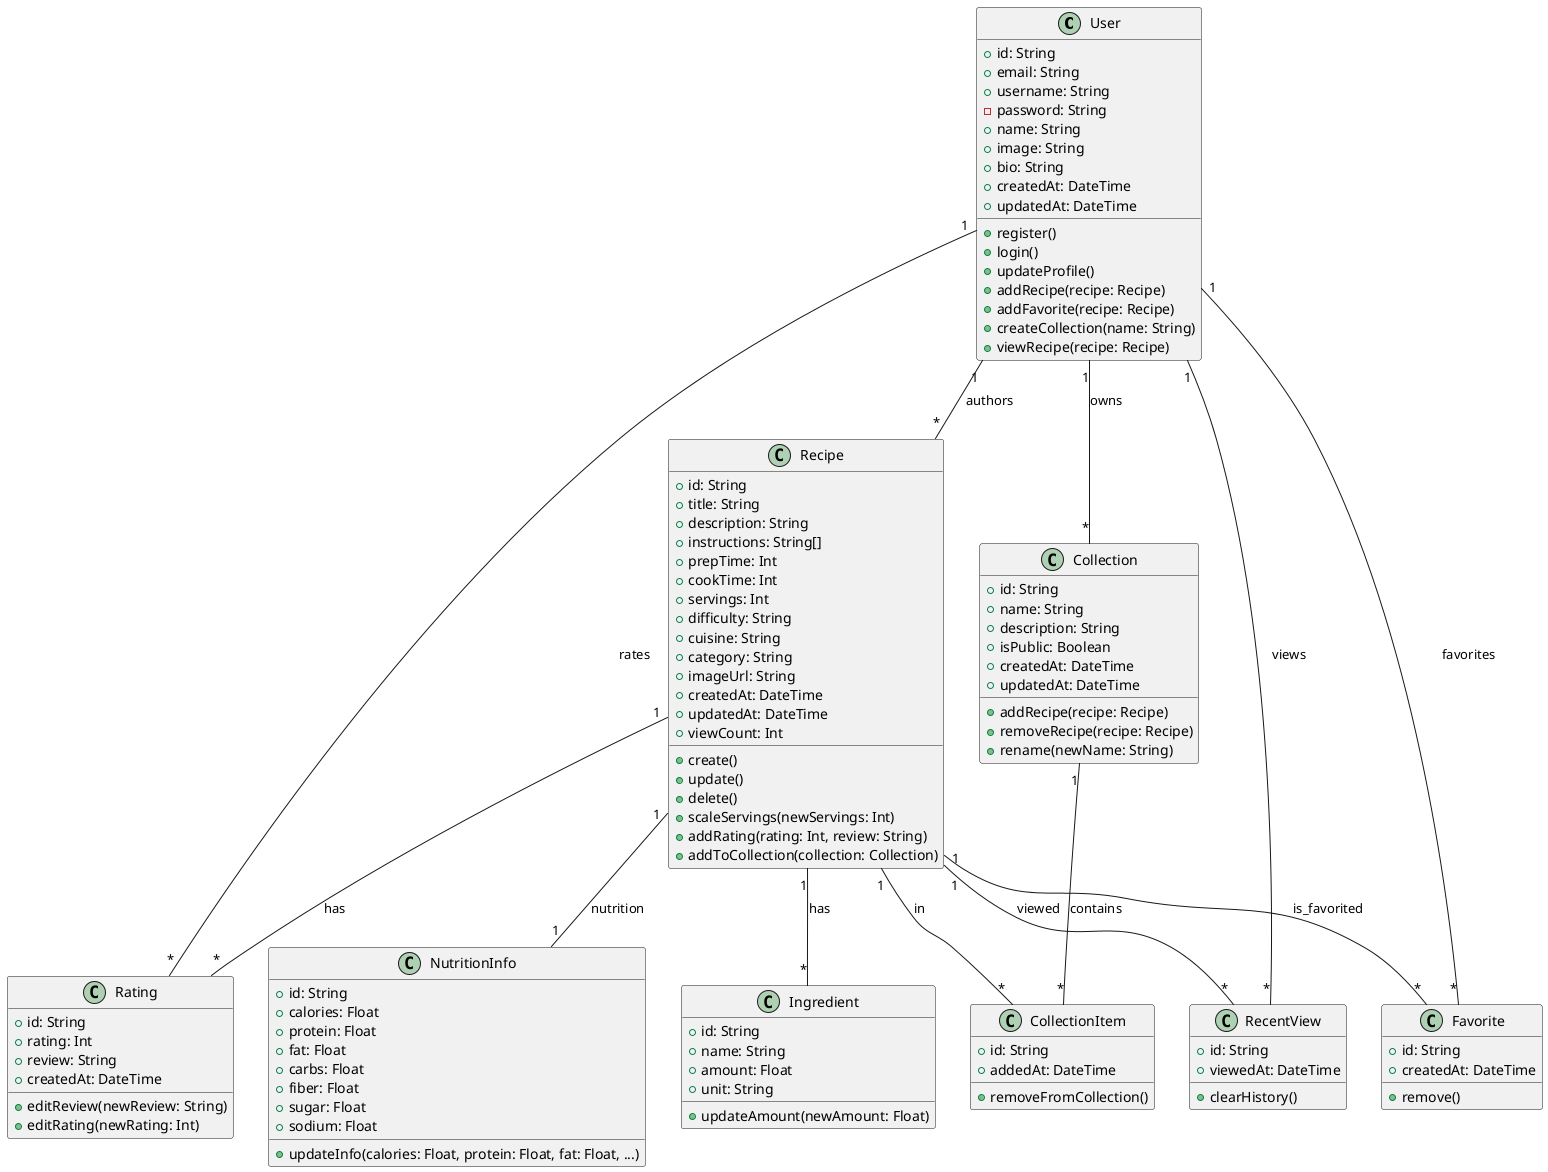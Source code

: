 @startuml

' Class diagram for Palate Recipe App

class User {
  +id: String
  +email: String
  +username: String
  -password: String
  +name: String
  +image: String
  +bio: String
  +createdAt: DateTime
  +updatedAt: DateTime
  +register()
  +login()
  +updateProfile()
  +addRecipe(recipe: Recipe)
  +addFavorite(recipe: Recipe)
  +createCollection(name: String)
  +viewRecipe(recipe: Recipe)
}

class Recipe {
  +id: String
  +title: String
  +description: String
  +instructions: String[]
  +prepTime: Int
  +cookTime: Int
  +servings: Int
  +difficulty: String
  +cuisine: String
  +category: String
  +imageUrl: String
  +createdAt: DateTime
  +updatedAt: DateTime
  +viewCount: Int
  +create()
  +update()
  +delete()
  +scaleServings(newServings: Int)
  +addRating(rating: Int, review: String)
  +addToCollection(collection: Collection)
}

class Ingredient {
  +id: String
  +name: String
  +amount: Float
  +unit: String
  +updateAmount(newAmount: Float)
}

class Rating {
  +id: String
  +rating: Int
  +review: String
  +createdAt: DateTime
  +editReview(newReview: String)
  +editRating(newRating: Int)
}

class Favorite {
  +id: String
  +createdAt: DateTime
  +remove()
}

class Collection {
  +id: String
  +name: String
  +description: String
  +isPublic: Boolean
  +createdAt: DateTime
  +updatedAt: DateTime
  +addRecipe(recipe: Recipe)
  +removeRecipe(recipe: Recipe)
  +rename(newName: String)
}

class CollectionItem {
  +id: String
  +addedAt: DateTime
  +removeFromCollection()
}

class NutritionInfo {
  +id: String
  +calories: Float
  +protein: Float
  +fat: Float
  +carbs: Float
  +fiber: Float
  +sugar: Float
  +sodium: Float
  +updateInfo(calories: Float, protein: Float, fat: Float, ...)
}

class RecentView {
  +id: String
  +viewedAt: DateTime
  +clearHistory()
}

' Relationships
User "1" -- "*" Recipe : authors
Recipe "1" -- "*" Ingredient : has
Recipe "1" -- "*" Rating : has
User "1" -- "*" Rating : rates
Recipe "1" -- "*" Favorite : is_favorited
User "1" -- "*" Favorite : favorites
Recipe "1" -- "1" NutritionInfo : nutrition
User "1" -- "*" Collection : owns
Collection "1" -- "*" CollectionItem : contains
Recipe "1" -- "*" CollectionItem : in
User "1" -- "*" RecentView : views
Recipe "1" -- "*" RecentView : viewed
@enduml

